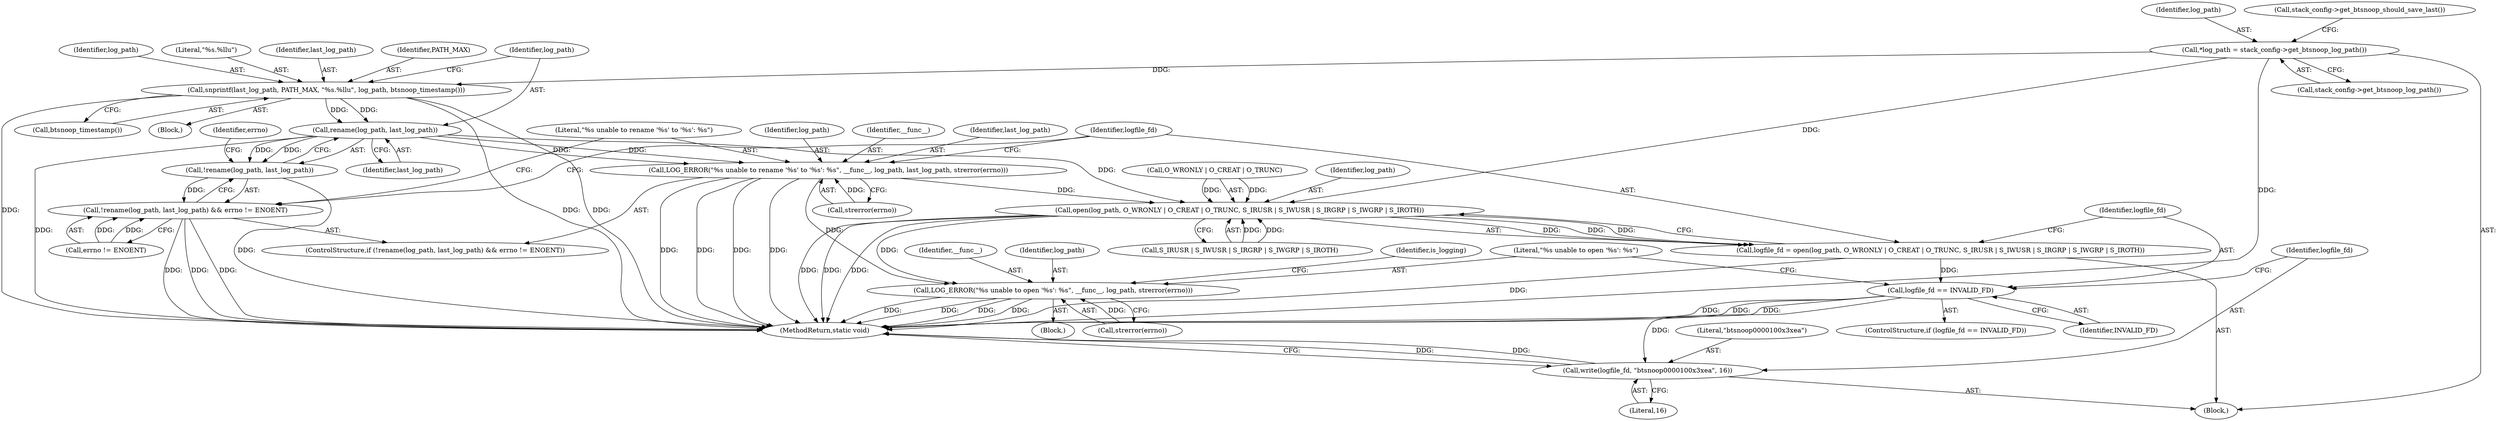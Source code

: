 digraph "1_Android_472271b153c5dc53c28beac55480a8d8434b2d5c_50@pointer" {
"1000139" [label="(Call,rename(log_path, last_log_path))"];
"1000130" [label="(Call,snprintf(last_log_path, PATH_MAX, \"%s.%llu\", log_path, btsnoop_timestamp()))"];
"1000123" [label="(Call,*log_path = stack_config->get_btsnoop_log_path())"];
"1000138" [label="(Call,!rename(log_path, last_log_path))"];
"1000137" [label="(Call,!rename(log_path, last_log_path) && errno != ENOENT)"];
"1000145" [label="(Call,LOG_ERROR(\"%s unable to rename '%s' to '%s': %s\", __func__, log_path, last_log_path, strerror(errno)))"];
"1000154" [label="(Call,open(log_path, O_WRONLY | O_CREAT | O_TRUNC, S_IRUSR | S_IWUSR | S_IRGRP | S_IWGRP | S_IROTH))"];
"1000152" [label="(Call,logfile_fd = open(log_path, O_WRONLY | O_CREAT | O_TRUNC, S_IRUSR | S_IWUSR | S_IRGRP | S_IWGRP | S_IROTH))"];
"1000171" [label="(Call,logfile_fd == INVALID_FD)"];
"1000185" [label="(Call,write(logfile_fd, \"btsnoop\0\0\0\0\1\0\0\x3\xea\", 16))"];
"1000175" [label="(Call,LOG_ERROR(\"%s unable to open '%s': %s\", __func__, log_path, strerror(errno)))"];
"1000142" [label="(Call,errno != ENOENT)"];
"1000130" [label="(Call,snprintf(last_log_path, PATH_MAX, \"%s.%llu\", log_path, btsnoop_timestamp()))"];
"1000139" [label="(Call,rename(log_path, last_log_path))"];
"1000149" [label="(Identifier,last_log_path)"];
"1000175" [label="(Call,LOG_ERROR(\"%s unable to open '%s': %s\", __func__, log_path, strerror(errno)))"];
"1000161" [label="(Call,S_IRUSR | S_IWUSR | S_IRGRP | S_IWGRP | S_IROTH)"];
"1000170" [label="(ControlStructure,if (logfile_fd == INVALID_FD))"];
"1000172" [label="(Identifier,logfile_fd)"];
"1000132" [label="(Identifier,PATH_MAX)"];
"1000120" [label="(Block,)"];
"1000125" [label="(Call,stack_config->get_btsnoop_log_path())"];
"1000156" [label="(Call,O_WRONLY | O_CREAT | O_TRUNC)"];
"1000201" [label="(MethodReturn,static void)"];
"1000148" [label="(Identifier,log_path)"];
"1000143" [label="(Identifier,errno)"];
"1000134" [label="(Identifier,log_path)"];
"1000171" [label="(Call,logfile_fd == INVALID_FD)"];
"1000155" [label="(Identifier,log_path)"];
"1000173" [label="(Identifier,INVALID_FD)"];
"1000153" [label="(Identifier,logfile_fd)"];
"1000147" [label="(Identifier,__func__)"];
"1000186" [label="(Identifier,logfile_fd)"];
"1000141" [label="(Identifier,last_log_path)"];
"1000176" [label="(Literal,\"%s unable to open '%s': %s\")"];
"1000185" [label="(Call,write(logfile_fd, \"btsnoop\0\0\0\0\1\0\0\x3\xea\", 16))"];
"1000150" [label="(Call,strerror(errno))"];
"1000174" [label="(Block,)"];
"1000135" [label="(Call,btsnoop_timestamp())"];
"1000123" [label="(Call,*log_path = stack_config->get_btsnoop_log_path())"];
"1000128" [label="(Block,)"];
"1000124" [label="(Identifier,log_path)"];
"1000136" [label="(ControlStructure,if (!rename(log_path, last_log_path) && errno != ENOENT))"];
"1000133" [label="(Literal,\"%s.%llu\")"];
"1000187" [label="(Literal,\"btsnoop\0\0\0\0\1\0\0\x3\xea\")"];
"1000188" [label="(Literal,16)"];
"1000152" [label="(Call,logfile_fd = open(log_path, O_WRONLY | O_CREAT | O_TRUNC, S_IRUSR | S_IWUSR | S_IRGRP | S_IWGRP | S_IROTH))"];
"1000177" [label="(Identifier,__func__)"];
"1000178" [label="(Identifier,log_path)"];
"1000138" [label="(Call,!rename(log_path, last_log_path))"];
"1000127" [label="(Call,stack_config->get_btsnoop_should_save_last())"];
"1000131" [label="(Identifier,last_log_path)"];
"1000182" [label="(Identifier,is_logging)"];
"1000179" [label="(Call,strerror(errno))"];
"1000137" [label="(Call,!rename(log_path, last_log_path) && errno != ENOENT)"];
"1000146" [label="(Literal,\"%s unable to rename '%s' to '%s': %s\")"];
"1000140" [label="(Identifier,log_path)"];
"1000154" [label="(Call,open(log_path, O_WRONLY | O_CREAT | O_TRUNC, S_IRUSR | S_IWUSR | S_IRGRP | S_IWGRP | S_IROTH))"];
"1000145" [label="(Call,LOG_ERROR(\"%s unable to rename '%s' to '%s': %s\", __func__, log_path, last_log_path, strerror(errno)))"];
"1000139" -> "1000138"  [label="AST: "];
"1000139" -> "1000141"  [label="CFG: "];
"1000140" -> "1000139"  [label="AST: "];
"1000141" -> "1000139"  [label="AST: "];
"1000138" -> "1000139"  [label="CFG: "];
"1000139" -> "1000201"  [label="DDG: "];
"1000139" -> "1000138"  [label="DDG: "];
"1000139" -> "1000138"  [label="DDG: "];
"1000130" -> "1000139"  [label="DDG: "];
"1000130" -> "1000139"  [label="DDG: "];
"1000139" -> "1000145"  [label="DDG: "];
"1000139" -> "1000145"  [label="DDG: "];
"1000139" -> "1000154"  [label="DDG: "];
"1000130" -> "1000128"  [label="AST: "];
"1000130" -> "1000135"  [label="CFG: "];
"1000131" -> "1000130"  [label="AST: "];
"1000132" -> "1000130"  [label="AST: "];
"1000133" -> "1000130"  [label="AST: "];
"1000134" -> "1000130"  [label="AST: "];
"1000135" -> "1000130"  [label="AST: "];
"1000140" -> "1000130"  [label="CFG: "];
"1000130" -> "1000201"  [label="DDG: "];
"1000130" -> "1000201"  [label="DDG: "];
"1000130" -> "1000201"  [label="DDG: "];
"1000123" -> "1000130"  [label="DDG: "];
"1000123" -> "1000120"  [label="AST: "];
"1000123" -> "1000125"  [label="CFG: "];
"1000124" -> "1000123"  [label="AST: "];
"1000125" -> "1000123"  [label="AST: "];
"1000127" -> "1000123"  [label="CFG: "];
"1000123" -> "1000201"  [label="DDG: "];
"1000123" -> "1000154"  [label="DDG: "];
"1000138" -> "1000137"  [label="AST: "];
"1000143" -> "1000138"  [label="CFG: "];
"1000137" -> "1000138"  [label="CFG: "];
"1000138" -> "1000201"  [label="DDG: "];
"1000138" -> "1000137"  [label="DDG: "];
"1000137" -> "1000136"  [label="AST: "];
"1000137" -> "1000142"  [label="CFG: "];
"1000142" -> "1000137"  [label="AST: "];
"1000146" -> "1000137"  [label="CFG: "];
"1000153" -> "1000137"  [label="CFG: "];
"1000137" -> "1000201"  [label="DDG: "];
"1000137" -> "1000201"  [label="DDG: "];
"1000137" -> "1000201"  [label="DDG: "];
"1000142" -> "1000137"  [label="DDG: "];
"1000142" -> "1000137"  [label="DDG: "];
"1000145" -> "1000136"  [label="AST: "];
"1000145" -> "1000150"  [label="CFG: "];
"1000146" -> "1000145"  [label="AST: "];
"1000147" -> "1000145"  [label="AST: "];
"1000148" -> "1000145"  [label="AST: "];
"1000149" -> "1000145"  [label="AST: "];
"1000150" -> "1000145"  [label="AST: "];
"1000153" -> "1000145"  [label="CFG: "];
"1000145" -> "1000201"  [label="DDG: "];
"1000145" -> "1000201"  [label="DDG: "];
"1000145" -> "1000201"  [label="DDG: "];
"1000145" -> "1000201"  [label="DDG: "];
"1000150" -> "1000145"  [label="DDG: "];
"1000145" -> "1000154"  [label="DDG: "];
"1000145" -> "1000175"  [label="DDG: "];
"1000154" -> "1000152"  [label="AST: "];
"1000154" -> "1000161"  [label="CFG: "];
"1000155" -> "1000154"  [label="AST: "];
"1000156" -> "1000154"  [label="AST: "];
"1000161" -> "1000154"  [label="AST: "];
"1000152" -> "1000154"  [label="CFG: "];
"1000154" -> "1000201"  [label="DDG: "];
"1000154" -> "1000201"  [label="DDG: "];
"1000154" -> "1000201"  [label="DDG: "];
"1000154" -> "1000152"  [label="DDG: "];
"1000154" -> "1000152"  [label="DDG: "];
"1000154" -> "1000152"  [label="DDG: "];
"1000156" -> "1000154"  [label="DDG: "];
"1000156" -> "1000154"  [label="DDG: "];
"1000161" -> "1000154"  [label="DDG: "];
"1000161" -> "1000154"  [label="DDG: "];
"1000154" -> "1000175"  [label="DDG: "];
"1000152" -> "1000120"  [label="AST: "];
"1000153" -> "1000152"  [label="AST: "];
"1000172" -> "1000152"  [label="CFG: "];
"1000152" -> "1000201"  [label="DDG: "];
"1000152" -> "1000171"  [label="DDG: "];
"1000171" -> "1000170"  [label="AST: "];
"1000171" -> "1000173"  [label="CFG: "];
"1000172" -> "1000171"  [label="AST: "];
"1000173" -> "1000171"  [label="AST: "];
"1000176" -> "1000171"  [label="CFG: "];
"1000186" -> "1000171"  [label="CFG: "];
"1000171" -> "1000201"  [label="DDG: "];
"1000171" -> "1000201"  [label="DDG: "];
"1000171" -> "1000201"  [label="DDG: "];
"1000171" -> "1000185"  [label="DDG: "];
"1000185" -> "1000120"  [label="AST: "];
"1000185" -> "1000188"  [label="CFG: "];
"1000186" -> "1000185"  [label="AST: "];
"1000187" -> "1000185"  [label="AST: "];
"1000188" -> "1000185"  [label="AST: "];
"1000201" -> "1000185"  [label="CFG: "];
"1000185" -> "1000201"  [label="DDG: "];
"1000185" -> "1000201"  [label="DDG: "];
"1000175" -> "1000174"  [label="AST: "];
"1000175" -> "1000179"  [label="CFG: "];
"1000176" -> "1000175"  [label="AST: "];
"1000177" -> "1000175"  [label="AST: "];
"1000178" -> "1000175"  [label="AST: "];
"1000179" -> "1000175"  [label="AST: "];
"1000182" -> "1000175"  [label="CFG: "];
"1000175" -> "1000201"  [label="DDG: "];
"1000175" -> "1000201"  [label="DDG: "];
"1000175" -> "1000201"  [label="DDG: "];
"1000175" -> "1000201"  [label="DDG: "];
"1000179" -> "1000175"  [label="DDG: "];
}
